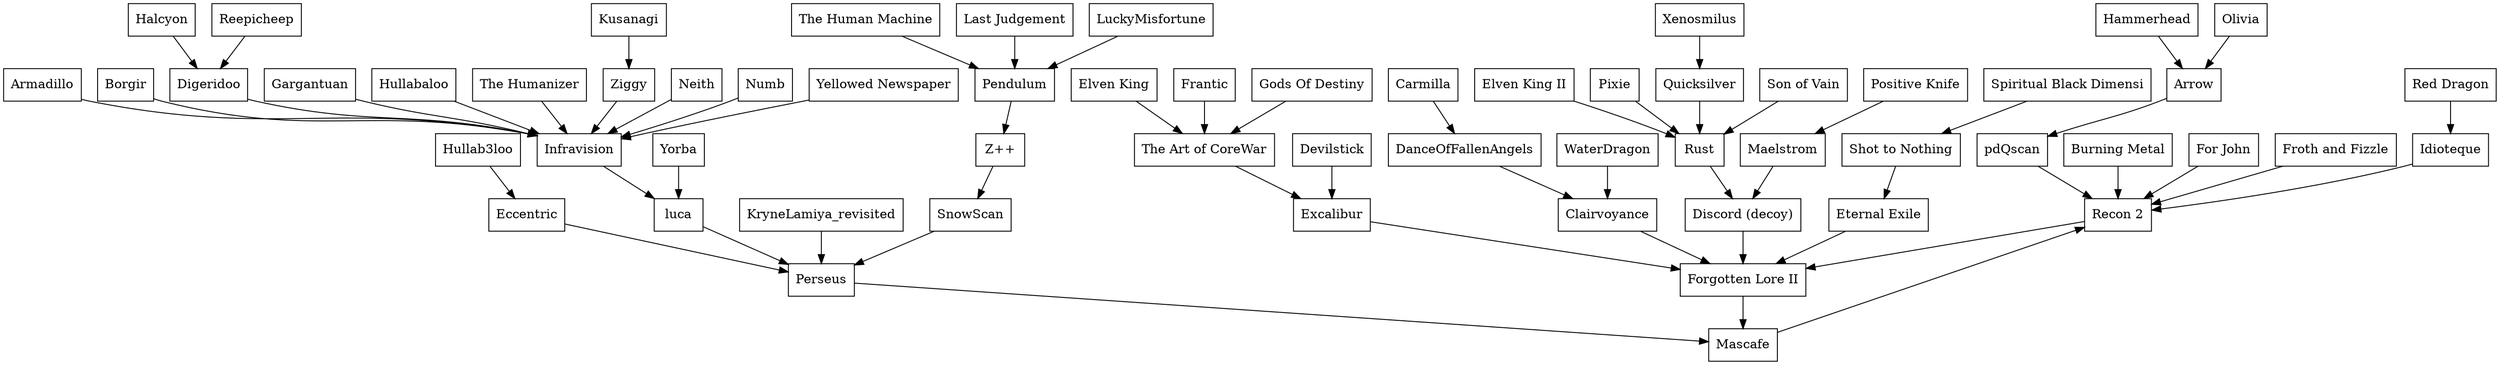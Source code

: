 // best counter graph for the 94nop top-50 Koenigstuhl 22-03-2023
digraph k94nop {
node [ shape = box ]
"Recon 2" -> "Forgotten Lore II"
"Armadillo" -> "Infravision"
"Arrow" -> "pdQscan"
"The Art of CoreWar" -> "Excalibur"
"Borgir" -> "Infravision"
"Burning Metal" -> "Recon 2"
"Carmilla" -> "DanceOfFallenAngels"
"Clairvoyance" -> "Forgotten Lore II"
"Devilstick" -> "Excalibur"
"Digeridoo" -> "Infravision"
"Discord (decoy)" -> "Forgotten Lore II"
"DanceOfFallenAngels" -> "Clairvoyance"
"Eccentric" -> "Perseus"
"Elven King II" -> "Rust"
"Elven King" -> "The Art of CoreWar"
"Eternal Exile" -> "Forgotten Lore II"
"Excalibur" -> "Forgotten Lore II"
"For John" -> "Recon 2"
"Frantic" -> "The Art of CoreWar"
"Froth and Fizzle" -> "Recon 2"
"Gargantuan" -> "Infravision"
"Gods Of Destiny" -> "The Art of CoreWar"
"Halcyon" -> "Digeridoo"
"Hammerhead" -> "Arrow"
"Hullab3loo" -> "Eccentric"
"Hullabaloo" -> "Infravision"
"The Humanizer" -> "Infravision"
"The Human Machine" -> "Pendulum"
"Idioteque" -> "Recon 2"
"Infravision" -> "luca"
"KryneLamiya_revisited" -> "Perseus"
"Kusanagi" -> "Ziggy"
"Last Judgement" -> "Pendulum"
"Forgotten Lore II" -> "Mascafe"
"luca" -> "Perseus"
"LuckyMisfortune" -> "Pendulum"
"Maelstrom" -> "Discord (decoy)"
"Mascafe" -> "Recon 2"
"Neith" -> "Infravision"
"Numb" -> "Infravision"
"Olivia" -> "Arrow"
"pdQscan" -> "Recon 2"
"Pendulum" -> "Z++"
"Perseus" -> "Mascafe"
"Pixie" -> "Rust"
"Positive Knife" -> "Maelstrom"
"Quicksilver" -> "Rust"
"Red Dragon" -> "Idioteque"
"Reepicheep" -> "Digeridoo"
"Rust" -> "Discord (decoy)"
"Shot to Nothing" -> "Eternal Exile"
"SnowScan" -> "Perseus"
"Son of Vain" -> "Rust"
"Spiritual Black Dimensi" -> "Shot to Nothing"
"WaterDragon" -> "Clairvoyance"
"Xenosmilus" -> "Quicksilver"
"Yellowed Newspaper" -> "Infravision"
"Yorba" -> "luca"
"Ziggy" -> "Infravision"
"Z++" -> "SnowScan"
}

